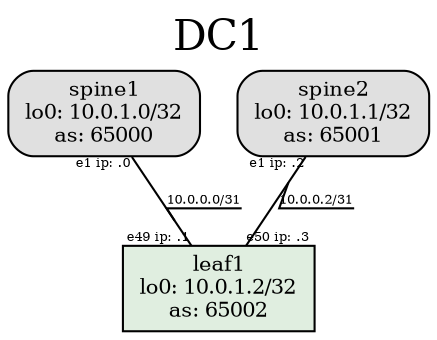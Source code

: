 strict digraph "" {
	graph [fontsize=20,
		label=DC1,
		labelloc=t,
		ordering=out
	];
	node [label="\N"];
	spine1	[asn=65000,
		bgp_neigh="{'10.0.0.1': '65002', '10.0.0.5': '65003', '10.0.0.9': '65004', '10.0.0.13': '65005', '10.0.0.17': '65006', '10.0.0.21': '65007', '\
10.0.0.25': '65008', '10.0.0.29': '65009'}",
		constraint=false,
		fillcolor=grey88,
		fontsize=10,
		hostname=spine1,
		if_ip="{'eth1': '10.0.0.0/31', 'eth2': '10.0.0.4/31', 'eth3': '10.0.0.8/31', 'eth4': '10.0.0.12/31', 'eth5': '10.0.0.16/31', 'eth6': '10.0.0.20/\
31', 'eth7': '10.0.0.24/31', 'eth8': '10.0.0.28/31'}",
		int="[9, 10, 11, 12, 13, 14, 15, 16, 17, 18, 19, 20, 21, 22, 23, 24, 25, 26]",
		label="spine1
lo0: 10.0.1.0/32
as: 65000
",
		rank="same; spine1; spine2; ",
		role=spine,
		shape=box,
		style="rounded,filled",
		tailport=s];
	leaf1	[URL="../config/leaf1.txt",
		asn=65002,
		bgp_neigh="{'10.0.0.0': '65000', '10.0.0.2': '65001'}",
		constraint=false,
		fillcolor=honeydew2,
		fontsize=10,
		headport=s,
		hostname=leaf1,
		if_ip="{'eth49': '10.0.0.1/31', 'eth50': '10.0.0.3/31'}",
		int="[51, 52]",
		label="leaf1
lo0: 10.0.1.2/32
as: 65002
",
		role=leaf,
		shape=box,
		style=filled];
	spine1 -> leaf1	[arrowhead=none,
		decorate=true,
		e_headlabel="e49 ip: .1",
		e_taillabel="e1 ip: .0",
		fontsize=6,
		headlabel="e49 ip: .1",
		label="10.0.0.0/31",
		leaf_ptp="10.0.0.0/31",
		taillabel="e1 ip: .0"];
	spine2	[asn=65001,
		bgp_neigh="{'10.0.0.3': '65002', '10.0.0.7': '65003', '10.0.0.11': '65004', '10.0.0.15': '65005', '10.0.0.19': '65006', '10.0.0.23': '65007', '\
10.0.0.27': '65008', '10.0.0.31': '65009'}",
		constraint=false,
		fillcolor=grey88,
		fontsize=10,
		hostname=spine2,
		if_ip="{'eth1': '10.0.0.2/31', 'eth2': '10.0.0.6/31', 'eth3': '10.0.0.10/31', 'eth4': '10.0.0.14/31', 'eth5': '10.0.0.18/31', 'eth6': '\
10.0.0.22/31', 'eth7': '10.0.0.26/31', 'eth8': '10.0.0.30/31'}",
		int="[9, 10, 11, 12, 13, 14, 15, 16, 17, 18, 19, 20, 21, 22, 23, 24, 25, 26]",
		label="spine2
lo0: 10.0.1.1/32
as: 65001
",
		rank="same; spine1; spine2; ",
		role=spine,
		shape=box,
		style="rounded,filled",
		tailport=s];
	spine2 -> leaf1	[arrowhead=none,
		decorate=true,
		e_headlabel="e50 ip: .3",
		e_taillabel="e1 ip: .2",
		fontsize=6,
		headlabel="e50 ip: .3",
		label="10.0.0.2/31",
		leaf_ptp="10.0.0.2/31",
		taillabel="e1 ip: .2"];
}
